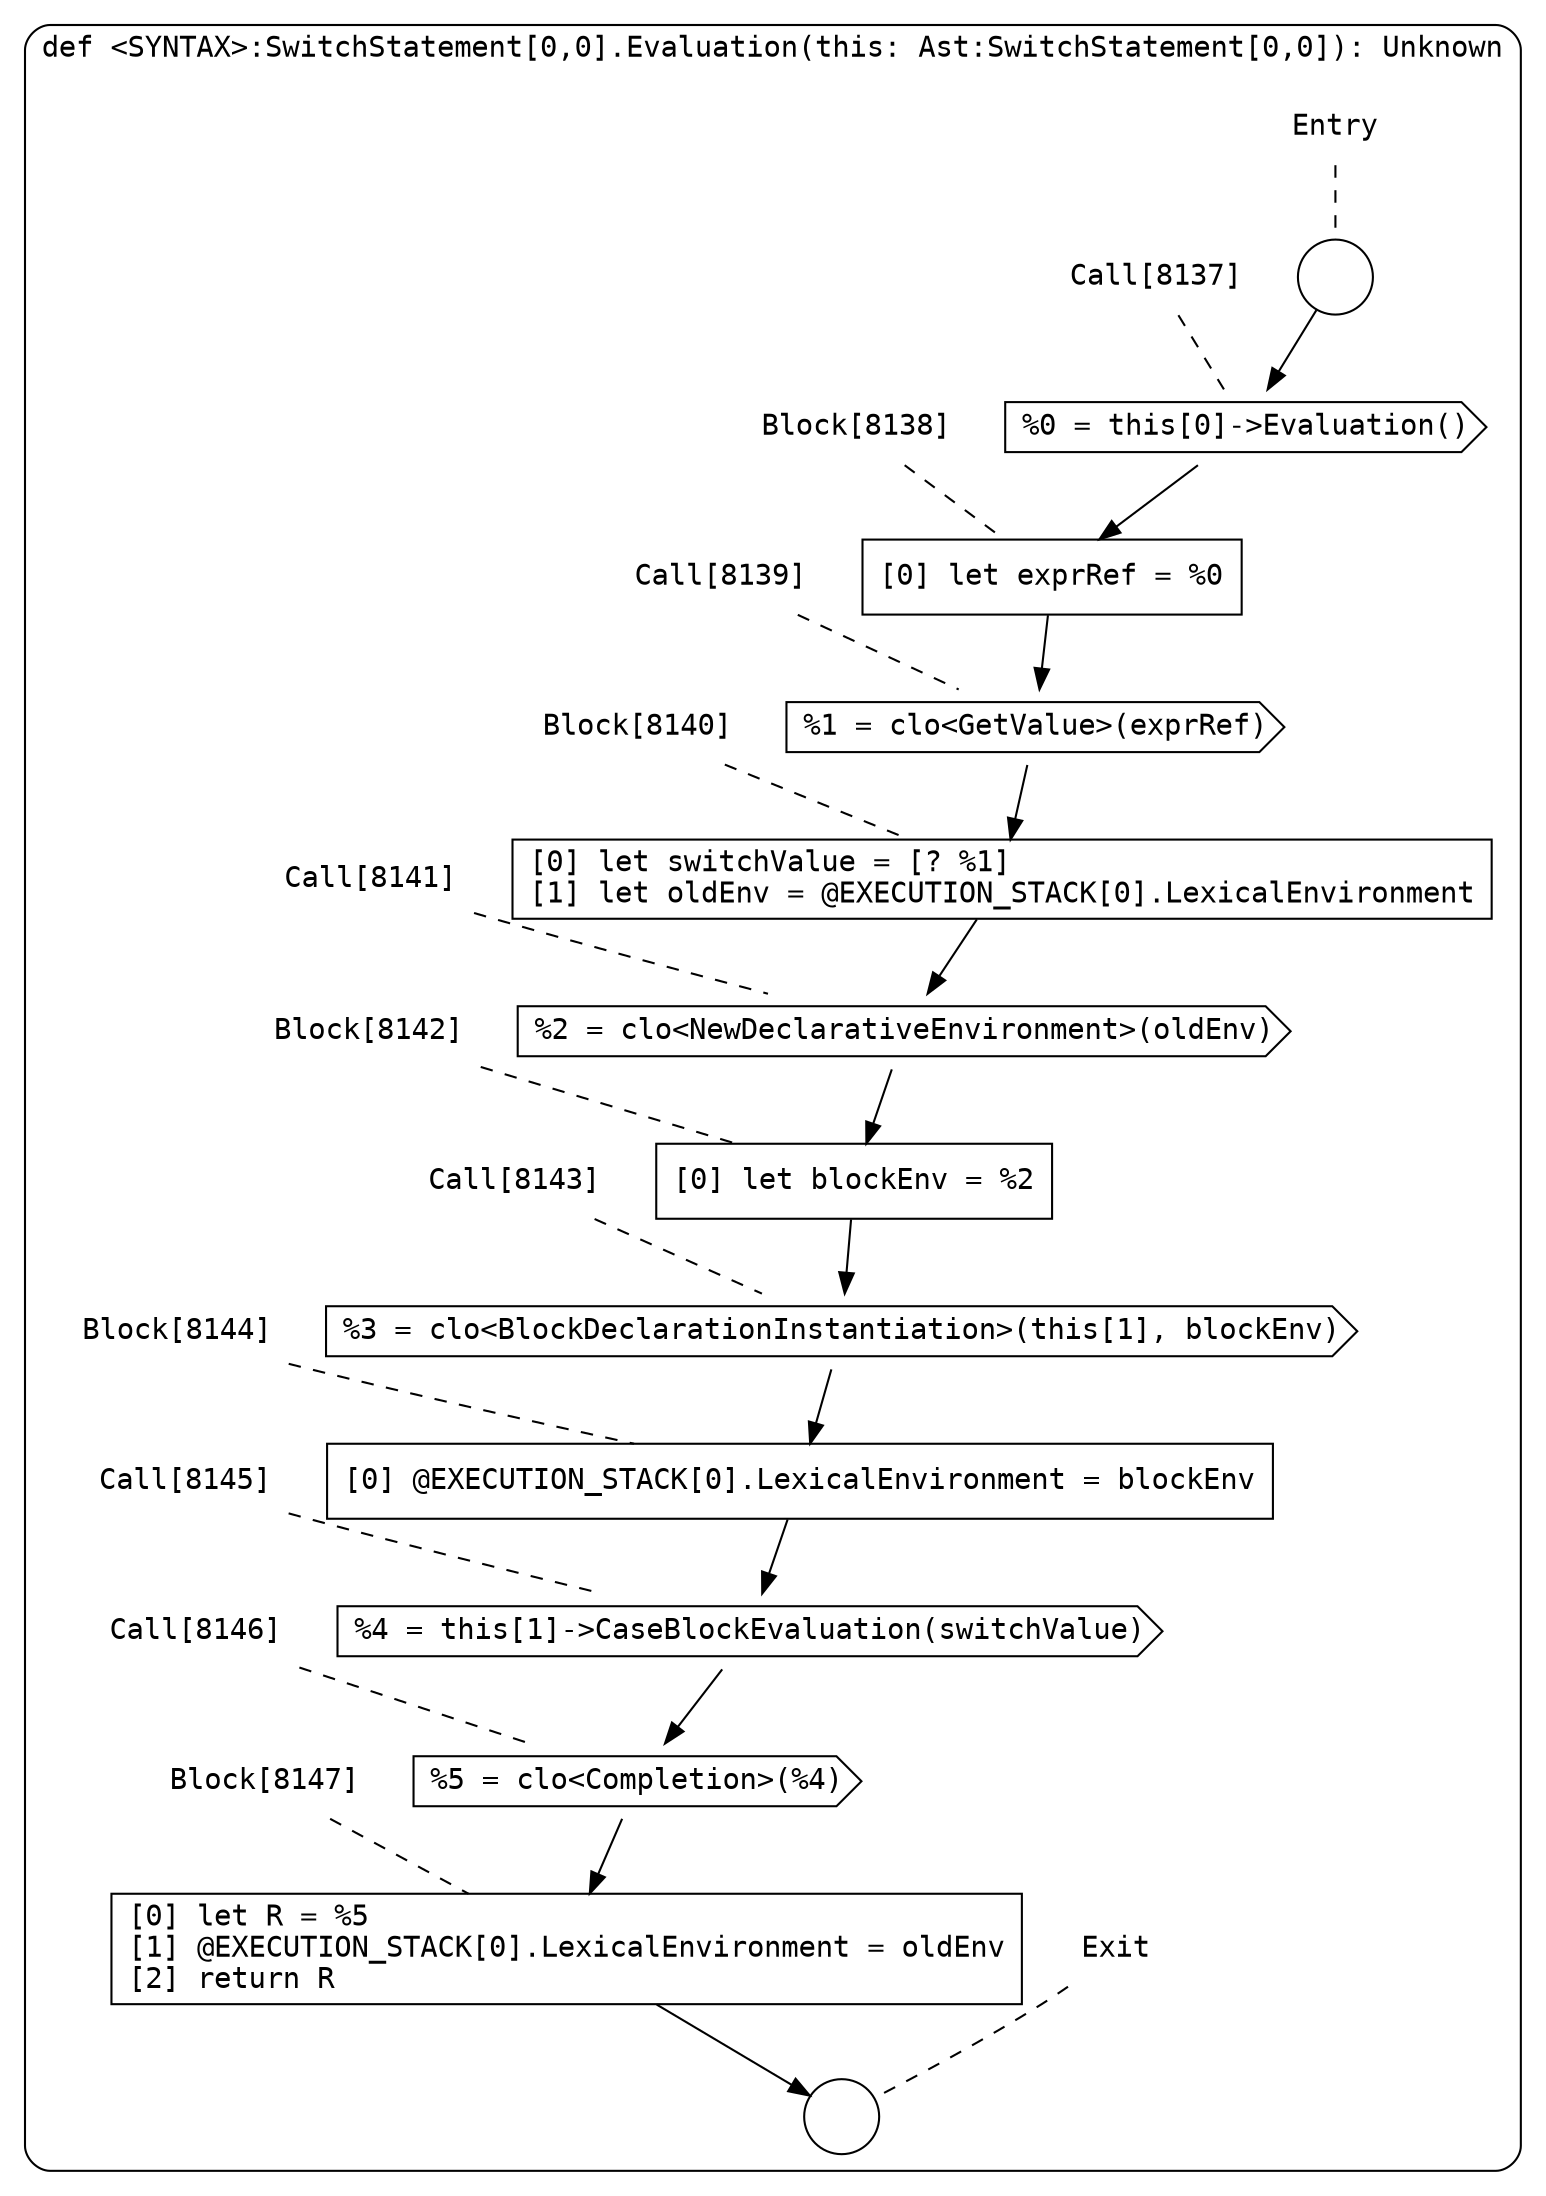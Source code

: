 digraph {
  graph [fontname = "Consolas"]
  node [fontname = "Consolas"]
  edge [fontname = "Consolas"]
  subgraph cluster1480 {
    label = "def <SYNTAX>:SwitchStatement[0,0].Evaluation(this: Ast:SwitchStatement[0,0]): Unknown"
    style = rounded
    cluster1480_entry_name [shape=none, label=<<font color="black">Entry</font>>]
    cluster1480_entry_name -> cluster1480_entry [arrowhead=none, color="black", style=dashed]
    cluster1480_entry [shape=circle label=" " color="black" fillcolor="white" style=filled]
    cluster1480_entry -> node8137 [color="black"]
    cluster1480_exit_name [shape=none, label=<<font color="black">Exit</font>>]
    cluster1480_exit_name -> cluster1480_exit [arrowhead=none, color="black", style=dashed]
    cluster1480_exit [shape=circle label=" " color="black" fillcolor="white" style=filled]
    node8137_name [shape=none, label=<<font color="black">Call[8137]</font>>]
    node8137_name -> node8137 [arrowhead=none, color="black", style=dashed]
    node8137 [shape=cds, label=<<font color="black">%0 = this[0]-&gt;Evaluation()</font>> color="black" fillcolor="white", style=filled]
    node8137 -> node8138 [color="black"]
    node8138_name [shape=none, label=<<font color="black">Block[8138]</font>>]
    node8138_name -> node8138 [arrowhead=none, color="black", style=dashed]
    node8138 [shape=box, label=<<font color="black">[0] let exprRef = %0<BR ALIGN="LEFT"/></font>> color="black" fillcolor="white", style=filled]
    node8138 -> node8139 [color="black"]
    node8139_name [shape=none, label=<<font color="black">Call[8139]</font>>]
    node8139_name -> node8139 [arrowhead=none, color="black", style=dashed]
    node8139 [shape=cds, label=<<font color="black">%1 = clo&lt;GetValue&gt;(exprRef)</font>> color="black" fillcolor="white", style=filled]
    node8139 -> node8140 [color="black"]
    node8140_name [shape=none, label=<<font color="black">Block[8140]</font>>]
    node8140_name -> node8140 [arrowhead=none, color="black", style=dashed]
    node8140 [shape=box, label=<<font color="black">[0] let switchValue = [? %1]<BR ALIGN="LEFT"/>[1] let oldEnv = @EXECUTION_STACK[0].LexicalEnvironment<BR ALIGN="LEFT"/></font>> color="black" fillcolor="white", style=filled]
    node8140 -> node8141 [color="black"]
    node8141_name [shape=none, label=<<font color="black">Call[8141]</font>>]
    node8141_name -> node8141 [arrowhead=none, color="black", style=dashed]
    node8141 [shape=cds, label=<<font color="black">%2 = clo&lt;NewDeclarativeEnvironment&gt;(oldEnv)</font>> color="black" fillcolor="white", style=filled]
    node8141 -> node8142 [color="black"]
    node8142_name [shape=none, label=<<font color="black">Block[8142]</font>>]
    node8142_name -> node8142 [arrowhead=none, color="black", style=dashed]
    node8142 [shape=box, label=<<font color="black">[0] let blockEnv = %2<BR ALIGN="LEFT"/></font>> color="black" fillcolor="white", style=filled]
    node8142 -> node8143 [color="black"]
    node8143_name [shape=none, label=<<font color="black">Call[8143]</font>>]
    node8143_name -> node8143 [arrowhead=none, color="black", style=dashed]
    node8143 [shape=cds, label=<<font color="black">%3 = clo&lt;BlockDeclarationInstantiation&gt;(this[1], blockEnv)</font>> color="black" fillcolor="white", style=filled]
    node8143 -> node8144 [color="black"]
    node8144_name [shape=none, label=<<font color="black">Block[8144]</font>>]
    node8144_name -> node8144 [arrowhead=none, color="black", style=dashed]
    node8144 [shape=box, label=<<font color="black">[0] @EXECUTION_STACK[0].LexicalEnvironment = blockEnv<BR ALIGN="LEFT"/></font>> color="black" fillcolor="white", style=filled]
    node8144 -> node8145 [color="black"]
    node8145_name [shape=none, label=<<font color="black">Call[8145]</font>>]
    node8145_name -> node8145 [arrowhead=none, color="black", style=dashed]
    node8145 [shape=cds, label=<<font color="black">%4 = this[1]-&gt;CaseBlockEvaluation(switchValue)</font>> color="black" fillcolor="white", style=filled]
    node8145 -> node8146 [color="black"]
    node8146_name [shape=none, label=<<font color="black">Call[8146]</font>>]
    node8146_name -> node8146 [arrowhead=none, color="black", style=dashed]
    node8146 [shape=cds, label=<<font color="black">%5 = clo&lt;Completion&gt;(%4)</font>> color="black" fillcolor="white", style=filled]
    node8146 -> node8147 [color="black"]
    node8147_name [shape=none, label=<<font color="black">Block[8147]</font>>]
    node8147_name -> node8147 [arrowhead=none, color="black", style=dashed]
    node8147 [shape=box, label=<<font color="black">[0] let R = %5<BR ALIGN="LEFT"/>[1] @EXECUTION_STACK[0].LexicalEnvironment = oldEnv<BR ALIGN="LEFT"/>[2] return R<BR ALIGN="LEFT"/></font>> color="black" fillcolor="white", style=filled]
    node8147 -> cluster1480_exit [color="black"]
  }
}